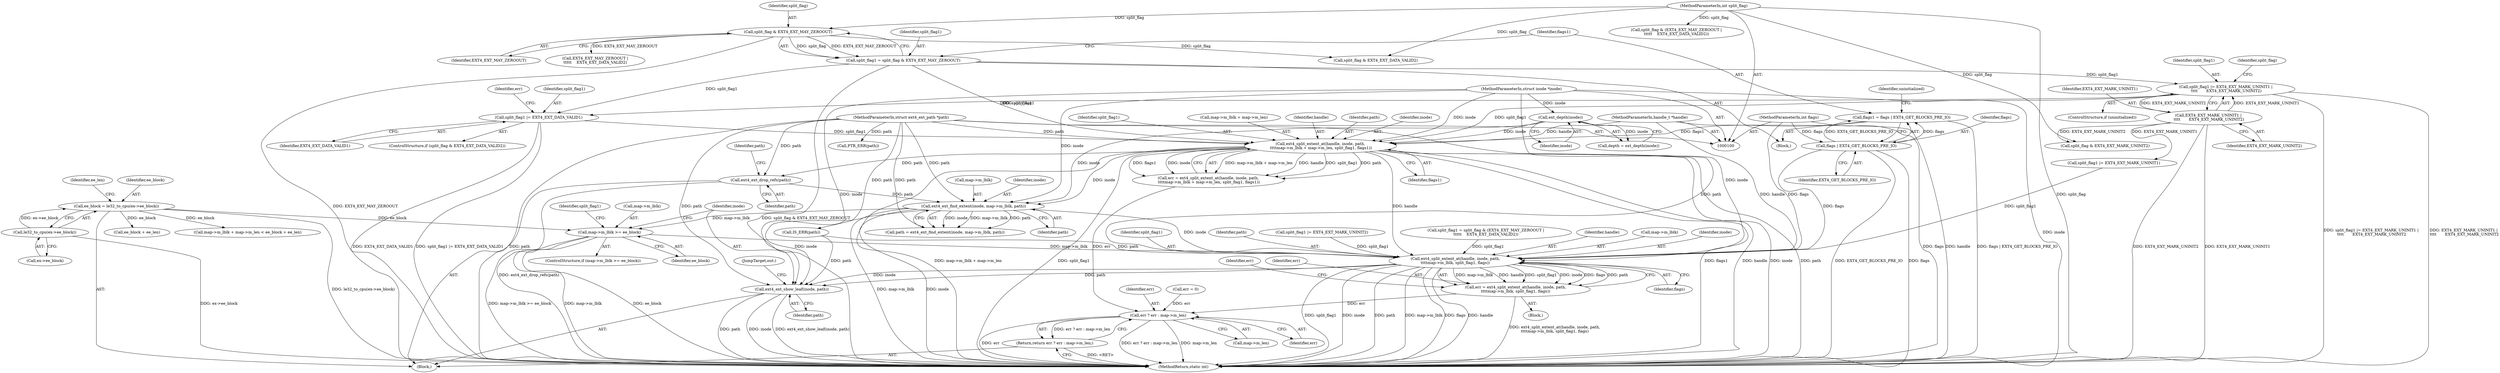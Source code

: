 digraph "0_linux_dee1f973ca341c266229faa5a1a5bb268bed3531_1@pointer" {
"1000216" [label="(Call,map->m_lblk >= ee_block)"];
"1000203" [label="(Call,ext4_ext_find_extent(inode, map->m_lblk, path))"];
"1000183" [label="(Call,ext4_split_extent_at(handle, inode, path,\n \t\t\t\tmap->m_lblk + map->m_len, split_flag1, flags1))"];
"1000101" [label="(MethodParameterIn,handle_t *handle)"];
"1000121" [label="(Call,ext_depth(inode))"];
"1000102" [label="(MethodParameterIn,struct inode *inode)"];
"1000103" [label="(MethodParameterIn,struct ext4_ext_path *path)"];
"1000178" [label="(Call,split_flag1 |= EXT4_EXT_DATA_VALID1)"];
"1000157" [label="(Call,split_flag1 = split_flag & EXT4_EXT_MAY_ZEROOUT)"];
"1000159" [label="(Call,split_flag & EXT4_EXT_MAY_ZEROOUT)"];
"1000105" [label="(MethodParameterIn,int split_flag)"];
"1000169" [label="(Call,split_flag1 |= EXT4_EXT_MARK_UNINIT1 |\n \t\t\t\t       EXT4_EXT_MARK_UNINIT2)"];
"1000171" [label="(Call,EXT4_EXT_MARK_UNINIT1 |\n \t\t\t\t       EXT4_EXT_MARK_UNINIT2)"];
"1000162" [label="(Call,flags1 = flags | EXT4_GET_BLOCKS_PRE_IO)"];
"1000164" [label="(Call,flags | EXT4_GET_BLOCKS_PRE_IO)"];
"1000106" [label="(MethodParameterIn,int flags)"];
"1000199" [label="(Call,ext4_ext_drop_refs(path))"];
"1000130" [label="(Call,ee_block = le32_to_cpu(ex->ee_block))"];
"1000132" [label="(Call,le32_to_cpu(ex->ee_block))"];
"1000243" [label="(Call,ext4_split_extent_at(handle, inode, path,\n\t\t\t\tmap->m_lblk, split_flag1, flags))"];
"1000241" [label="(Call,err = ext4_split_extent_at(handle, inode, path,\n\t\t\t\tmap->m_lblk, split_flag1, flags))"];
"1000260" [label="(Call,err ? err : map->m_len)"];
"1000259" [label="(Return,return err ? err : map->m_len;)"];
"1000255" [label="(Call,ext4_ext_show_leaf(inode, path))"];
"1000199" [label="(Call,ext4_ext_drop_refs(path))"];
"1000243" [label="(Call,ext4_split_extent_at(handle, inode, path,\n\t\t\t\tmap->m_lblk, split_flag1, flags))"];
"1000235" [label="(Call,split_flag & EXT4_EXT_MARK_UNINIT2)"];
"1000180" [label="(Identifier,EXT4_EXT_DATA_VALID1)"];
"1000137" [label="(Identifier,ee_len)"];
"1000176" [label="(Identifier,split_flag)"];
"1000187" [label="(Call,map->m_lblk + map->m_len)"];
"1000131" [label="(Identifier,ee_block)"];
"1000175" [label="(Call,split_flag & EXT4_EXT_DATA_VALID2)"];
"1000161" [label="(Identifier,EXT4_EXT_MAY_ZEROOUT)"];
"1000158" [label="(Identifier,split_flag1)"];
"1000122" [label="(Identifier,inode)"];
"1000103" [label="(MethodParameterIn,struct ext4_ext_path *path)"];
"1000162" [label="(Call,flags1 = flags | EXT4_GET_BLOCKS_PRE_IO)"];
"1000153" [label="(Call,ee_block + ee_len)"];
"1000226" [label="(Call,EXT4_EXT_MAY_ZEROOUT |\n\t\t\t\t\t    EXT4_EXT_DATA_VALID2)"];
"1000102" [label="(MethodParameterIn,struct inode *inode)"];
"1000204" [label="(Identifier,inode)"];
"1000101" [label="(MethodParameterIn,handle_t *handle)"];
"1000182" [label="(Identifier,err)"];
"1000179" [label="(Identifier,split_flag1)"];
"1000266" [label="(MethodReturn,static int)"];
"1000205" [label="(Call,map->m_lblk)"];
"1000174" [label="(ControlStructure,if (split_flag & EXT4_EXT_DATA_VALID2))"];
"1000256" [label="(Identifier,inode)"];
"1000253" [label="(Identifier,err)"];
"1000178" [label="(Call,split_flag1 |= EXT4_EXT_DATA_VALID1)"];
"1000255" [label="(Call,ext4_ext_show_leaf(inode, path))"];
"1000173" [label="(Identifier,EXT4_EXT_MARK_UNINIT2)"];
"1000216" [label="(Call,map->m_lblk >= ee_block)"];
"1000159" [label="(Call,split_flag & EXT4_EXT_MAY_ZEROOUT)"];
"1000200" [label="(Identifier,path)"];
"1000165" [label="(Identifier,flags)"];
"1000246" [label="(Identifier,path)"];
"1000238" [label="(Call,split_flag1 |= EXT4_EXT_MARK_UNINIT2)"];
"1000224" [label="(Call,split_flag & (EXT4_EXT_MAY_ZEROOUT |\n\t\t\t\t\t    EXT4_EXT_DATA_VALID2))"];
"1000222" [label="(Call,split_flag1 = split_flag & (EXT4_EXT_MAY_ZEROOUT |\n\t\t\t\t\t    EXT4_EXT_DATA_VALID2))"];
"1000172" [label="(Identifier,EXT4_EXT_MARK_UNINIT1)"];
"1000217" [label="(Call,map->m_lblk)"];
"1000231" [label="(Call,split_flag1 |= EXT4_EXT_MARK_UNINIT1)"];
"1000259" [label="(Return,return err ? err : map->m_len;)"];
"1000201" [label="(Call,path = ext4_ext_find_extent(inode, map->m_lblk, path))"];
"1000169" [label="(Call,split_flag1 |= EXT4_EXT_MARK_UNINIT1 |\n \t\t\t\t       EXT4_EXT_MARK_UNINIT2)"];
"1000164" [label="(Call,flags | EXT4_GET_BLOCKS_PRE_IO)"];
"1000160" [label="(Identifier,split_flag)"];
"1000132" [label="(Call,le32_to_cpu(ex->ee_block))"];
"1000105" [label="(MethodParameterIn,int split_flag)"];
"1000130" [label="(Call,ee_block = le32_to_cpu(ex->ee_block))"];
"1000184" [label="(Identifier,handle)"];
"1000244" [label="(Identifier,handle)"];
"1000106" [label="(MethodParameterIn,int flags)"];
"1000221" [label="(Block,)"];
"1000166" [label="(Identifier,EXT4_GET_BLOCKS_PRE_IO)"];
"1000133" [label="(Call,ex->ee_block)"];
"1000113" [label="(Call,err = 0)"];
"1000186" [label="(Identifier,path)"];
"1000208" [label="(Identifier,path)"];
"1000156" [label="(Block,)"];
"1000257" [label="(Identifier,path)"];
"1000263" [label="(Call,map->m_len)"];
"1000241" [label="(Call,err = ext4_split_extent_at(handle, inode, path,\n\t\t\t\tmap->m_lblk, split_flag1, flags))"];
"1000183" [label="(Call,ext4_split_extent_at(handle, inode, path,\n \t\t\t\tmap->m_lblk + map->m_len, split_flag1, flags1))"];
"1000195" [label="(Identifier,flags1)"];
"1000210" [label="(Call,IS_ERR(path))"];
"1000107" [label="(Block,)"];
"1000185" [label="(Identifier,inode)"];
"1000203" [label="(Call,ext4_ext_find_extent(inode, map->m_lblk, path))"];
"1000171" [label="(Call,EXT4_EXT_MARK_UNINIT1 |\n \t\t\t\t       EXT4_EXT_MARK_UNINIT2)"];
"1000202" [label="(Identifier,path)"];
"1000247" [label="(Call,map->m_lblk)"];
"1000220" [label="(Identifier,ee_block)"];
"1000170" [label="(Identifier,split_flag1)"];
"1000145" [label="(Call,map->m_lblk + map->m_len < ee_block + ee_len)"];
"1000163" [label="(Identifier,flags1)"];
"1000223" [label="(Identifier,split_flag1)"];
"1000157" [label="(Call,split_flag1 = split_flag & EXT4_EXT_MAY_ZEROOUT)"];
"1000242" [label="(Identifier,err)"];
"1000167" [label="(ControlStructure,if (uninitialized))"];
"1000251" [label="(Identifier,flags)"];
"1000194" [label="(Identifier,split_flag1)"];
"1000119" [label="(Call,depth = ext_depth(inode))"];
"1000213" [label="(Call,PTR_ERR(path))"];
"1000258" [label="(JumpTarget,out:)"];
"1000260" [label="(Call,err ? err : map->m_len)"];
"1000168" [label="(Identifier,uninitialized)"];
"1000262" [label="(Identifier,err)"];
"1000181" [label="(Call,err = ext4_split_extent_at(handle, inode, path,\n \t\t\t\tmap->m_lblk + map->m_len, split_flag1, flags1))"];
"1000261" [label="(Identifier,err)"];
"1000245" [label="(Identifier,inode)"];
"1000250" [label="(Identifier,split_flag1)"];
"1000215" [label="(ControlStructure,if (map->m_lblk >= ee_block))"];
"1000121" [label="(Call,ext_depth(inode))"];
"1000216" -> "1000215"  [label="AST: "];
"1000216" -> "1000220"  [label="CFG: "];
"1000217" -> "1000216"  [label="AST: "];
"1000220" -> "1000216"  [label="AST: "];
"1000223" -> "1000216"  [label="CFG: "];
"1000256" -> "1000216"  [label="CFG: "];
"1000216" -> "1000266"  [label="DDG: map->m_lblk >= ee_block"];
"1000216" -> "1000266"  [label="DDG: map->m_lblk"];
"1000216" -> "1000266"  [label="DDG: ee_block"];
"1000203" -> "1000216"  [label="DDG: map->m_lblk"];
"1000130" -> "1000216"  [label="DDG: ee_block"];
"1000216" -> "1000243"  [label="DDG: map->m_lblk"];
"1000203" -> "1000201"  [label="AST: "];
"1000203" -> "1000208"  [label="CFG: "];
"1000204" -> "1000203"  [label="AST: "];
"1000205" -> "1000203"  [label="AST: "];
"1000208" -> "1000203"  [label="AST: "];
"1000201" -> "1000203"  [label="CFG: "];
"1000203" -> "1000266"  [label="DDG: map->m_lblk"];
"1000203" -> "1000266"  [label="DDG: inode"];
"1000203" -> "1000201"  [label="DDG: inode"];
"1000203" -> "1000201"  [label="DDG: map->m_lblk"];
"1000203" -> "1000201"  [label="DDG: path"];
"1000183" -> "1000203"  [label="DDG: inode"];
"1000121" -> "1000203"  [label="DDG: inode"];
"1000102" -> "1000203"  [label="DDG: inode"];
"1000199" -> "1000203"  [label="DDG: path"];
"1000103" -> "1000203"  [label="DDG: path"];
"1000203" -> "1000243"  [label="DDG: inode"];
"1000203" -> "1000255"  [label="DDG: inode"];
"1000183" -> "1000181"  [label="AST: "];
"1000183" -> "1000195"  [label="CFG: "];
"1000184" -> "1000183"  [label="AST: "];
"1000185" -> "1000183"  [label="AST: "];
"1000186" -> "1000183"  [label="AST: "];
"1000187" -> "1000183"  [label="AST: "];
"1000194" -> "1000183"  [label="AST: "];
"1000195" -> "1000183"  [label="AST: "];
"1000181" -> "1000183"  [label="CFG: "];
"1000183" -> "1000266"  [label="DDG: inode"];
"1000183" -> "1000266"  [label="DDG: path"];
"1000183" -> "1000266"  [label="DDG: map->m_lblk + map->m_len"];
"1000183" -> "1000266"  [label="DDG: split_flag1"];
"1000183" -> "1000266"  [label="DDG: flags1"];
"1000183" -> "1000266"  [label="DDG: handle"];
"1000183" -> "1000181"  [label="DDG: map->m_lblk + map->m_len"];
"1000183" -> "1000181"  [label="DDG: handle"];
"1000183" -> "1000181"  [label="DDG: split_flag1"];
"1000183" -> "1000181"  [label="DDG: path"];
"1000183" -> "1000181"  [label="DDG: flags1"];
"1000183" -> "1000181"  [label="DDG: inode"];
"1000101" -> "1000183"  [label="DDG: handle"];
"1000121" -> "1000183"  [label="DDG: inode"];
"1000102" -> "1000183"  [label="DDG: inode"];
"1000103" -> "1000183"  [label="DDG: path"];
"1000178" -> "1000183"  [label="DDG: split_flag1"];
"1000157" -> "1000183"  [label="DDG: split_flag1"];
"1000169" -> "1000183"  [label="DDG: split_flag1"];
"1000162" -> "1000183"  [label="DDG: flags1"];
"1000183" -> "1000199"  [label="DDG: path"];
"1000183" -> "1000243"  [label="DDG: handle"];
"1000101" -> "1000100"  [label="AST: "];
"1000101" -> "1000266"  [label="DDG: handle"];
"1000101" -> "1000243"  [label="DDG: handle"];
"1000121" -> "1000119"  [label="AST: "];
"1000121" -> "1000122"  [label="CFG: "];
"1000122" -> "1000121"  [label="AST: "];
"1000119" -> "1000121"  [label="CFG: "];
"1000121" -> "1000119"  [label="DDG: inode"];
"1000102" -> "1000121"  [label="DDG: inode"];
"1000102" -> "1000100"  [label="AST: "];
"1000102" -> "1000266"  [label="DDG: inode"];
"1000102" -> "1000243"  [label="DDG: inode"];
"1000102" -> "1000255"  [label="DDG: inode"];
"1000103" -> "1000100"  [label="AST: "];
"1000103" -> "1000266"  [label="DDG: path"];
"1000103" -> "1000199"  [label="DDG: path"];
"1000103" -> "1000201"  [label="DDG: path"];
"1000103" -> "1000210"  [label="DDG: path"];
"1000103" -> "1000213"  [label="DDG: path"];
"1000103" -> "1000243"  [label="DDG: path"];
"1000103" -> "1000255"  [label="DDG: path"];
"1000178" -> "1000174"  [label="AST: "];
"1000178" -> "1000180"  [label="CFG: "];
"1000179" -> "1000178"  [label="AST: "];
"1000180" -> "1000178"  [label="AST: "];
"1000182" -> "1000178"  [label="CFG: "];
"1000178" -> "1000266"  [label="DDG: split_flag1 |= EXT4_EXT_DATA_VALID1"];
"1000178" -> "1000266"  [label="DDG: EXT4_EXT_DATA_VALID1"];
"1000157" -> "1000178"  [label="DDG: split_flag1"];
"1000169" -> "1000178"  [label="DDG: split_flag1"];
"1000157" -> "1000156"  [label="AST: "];
"1000157" -> "1000159"  [label="CFG: "];
"1000158" -> "1000157"  [label="AST: "];
"1000159" -> "1000157"  [label="AST: "];
"1000163" -> "1000157"  [label="CFG: "];
"1000157" -> "1000266"  [label="DDG: split_flag & EXT4_EXT_MAY_ZEROOUT"];
"1000159" -> "1000157"  [label="DDG: split_flag"];
"1000159" -> "1000157"  [label="DDG: EXT4_EXT_MAY_ZEROOUT"];
"1000157" -> "1000169"  [label="DDG: split_flag1"];
"1000159" -> "1000161"  [label="CFG: "];
"1000160" -> "1000159"  [label="AST: "];
"1000161" -> "1000159"  [label="AST: "];
"1000159" -> "1000266"  [label="DDG: EXT4_EXT_MAY_ZEROOUT"];
"1000105" -> "1000159"  [label="DDG: split_flag"];
"1000159" -> "1000175"  [label="DDG: split_flag"];
"1000159" -> "1000226"  [label="DDG: EXT4_EXT_MAY_ZEROOUT"];
"1000105" -> "1000100"  [label="AST: "];
"1000105" -> "1000266"  [label="DDG: split_flag"];
"1000105" -> "1000175"  [label="DDG: split_flag"];
"1000105" -> "1000224"  [label="DDG: split_flag"];
"1000105" -> "1000235"  [label="DDG: split_flag"];
"1000169" -> "1000167"  [label="AST: "];
"1000169" -> "1000171"  [label="CFG: "];
"1000170" -> "1000169"  [label="AST: "];
"1000171" -> "1000169"  [label="AST: "];
"1000176" -> "1000169"  [label="CFG: "];
"1000169" -> "1000266"  [label="DDG: split_flag1 |= EXT4_EXT_MARK_UNINIT1 |\n \t\t\t\t       EXT4_EXT_MARK_UNINIT2"];
"1000169" -> "1000266"  [label="DDG: EXT4_EXT_MARK_UNINIT1 |\n \t\t\t\t       EXT4_EXT_MARK_UNINIT2"];
"1000171" -> "1000169"  [label="DDG: EXT4_EXT_MARK_UNINIT1"];
"1000171" -> "1000169"  [label="DDG: EXT4_EXT_MARK_UNINIT2"];
"1000171" -> "1000173"  [label="CFG: "];
"1000172" -> "1000171"  [label="AST: "];
"1000173" -> "1000171"  [label="AST: "];
"1000171" -> "1000266"  [label="DDG: EXT4_EXT_MARK_UNINIT1"];
"1000171" -> "1000266"  [label="DDG: EXT4_EXT_MARK_UNINIT2"];
"1000171" -> "1000231"  [label="DDG: EXT4_EXT_MARK_UNINIT1"];
"1000171" -> "1000235"  [label="DDG: EXT4_EXT_MARK_UNINIT2"];
"1000162" -> "1000156"  [label="AST: "];
"1000162" -> "1000164"  [label="CFG: "];
"1000163" -> "1000162"  [label="AST: "];
"1000164" -> "1000162"  [label="AST: "];
"1000168" -> "1000162"  [label="CFG: "];
"1000162" -> "1000266"  [label="DDG: flags | EXT4_GET_BLOCKS_PRE_IO"];
"1000164" -> "1000162"  [label="DDG: flags"];
"1000164" -> "1000162"  [label="DDG: EXT4_GET_BLOCKS_PRE_IO"];
"1000164" -> "1000166"  [label="CFG: "];
"1000165" -> "1000164"  [label="AST: "];
"1000166" -> "1000164"  [label="AST: "];
"1000164" -> "1000266"  [label="DDG: EXT4_GET_BLOCKS_PRE_IO"];
"1000164" -> "1000266"  [label="DDG: flags"];
"1000106" -> "1000164"  [label="DDG: flags"];
"1000164" -> "1000243"  [label="DDG: flags"];
"1000106" -> "1000100"  [label="AST: "];
"1000106" -> "1000266"  [label="DDG: flags"];
"1000106" -> "1000243"  [label="DDG: flags"];
"1000199" -> "1000107"  [label="AST: "];
"1000199" -> "1000200"  [label="CFG: "];
"1000200" -> "1000199"  [label="AST: "];
"1000202" -> "1000199"  [label="CFG: "];
"1000199" -> "1000266"  [label="DDG: ext4_ext_drop_refs(path)"];
"1000130" -> "1000107"  [label="AST: "];
"1000130" -> "1000132"  [label="CFG: "];
"1000131" -> "1000130"  [label="AST: "];
"1000132" -> "1000130"  [label="AST: "];
"1000137" -> "1000130"  [label="CFG: "];
"1000130" -> "1000266"  [label="DDG: le32_to_cpu(ex->ee_block)"];
"1000132" -> "1000130"  [label="DDG: ex->ee_block"];
"1000130" -> "1000145"  [label="DDG: ee_block"];
"1000130" -> "1000153"  [label="DDG: ee_block"];
"1000132" -> "1000133"  [label="CFG: "];
"1000133" -> "1000132"  [label="AST: "];
"1000132" -> "1000266"  [label="DDG: ex->ee_block"];
"1000243" -> "1000241"  [label="AST: "];
"1000243" -> "1000251"  [label="CFG: "];
"1000244" -> "1000243"  [label="AST: "];
"1000245" -> "1000243"  [label="AST: "];
"1000246" -> "1000243"  [label="AST: "];
"1000247" -> "1000243"  [label="AST: "];
"1000250" -> "1000243"  [label="AST: "];
"1000251" -> "1000243"  [label="AST: "];
"1000241" -> "1000243"  [label="CFG: "];
"1000243" -> "1000266"  [label="DDG: flags"];
"1000243" -> "1000266"  [label="DDG: handle"];
"1000243" -> "1000266"  [label="DDG: split_flag1"];
"1000243" -> "1000266"  [label="DDG: inode"];
"1000243" -> "1000266"  [label="DDG: path"];
"1000243" -> "1000266"  [label="DDG: map->m_lblk"];
"1000243" -> "1000241"  [label="DDG: map->m_lblk"];
"1000243" -> "1000241"  [label="DDG: handle"];
"1000243" -> "1000241"  [label="DDG: split_flag1"];
"1000243" -> "1000241"  [label="DDG: inode"];
"1000243" -> "1000241"  [label="DDG: flags"];
"1000243" -> "1000241"  [label="DDG: path"];
"1000210" -> "1000243"  [label="DDG: path"];
"1000222" -> "1000243"  [label="DDG: split_flag1"];
"1000238" -> "1000243"  [label="DDG: split_flag1"];
"1000231" -> "1000243"  [label="DDG: split_flag1"];
"1000243" -> "1000255"  [label="DDG: inode"];
"1000243" -> "1000255"  [label="DDG: path"];
"1000241" -> "1000221"  [label="AST: "];
"1000242" -> "1000241"  [label="AST: "];
"1000253" -> "1000241"  [label="CFG: "];
"1000241" -> "1000266"  [label="DDG: ext4_split_extent_at(handle, inode, path,\n\t\t\t\tmap->m_lblk, split_flag1, flags)"];
"1000241" -> "1000260"  [label="DDG: err"];
"1000260" -> "1000259"  [label="AST: "];
"1000260" -> "1000262"  [label="CFG: "];
"1000260" -> "1000263"  [label="CFG: "];
"1000261" -> "1000260"  [label="AST: "];
"1000262" -> "1000260"  [label="AST: "];
"1000263" -> "1000260"  [label="AST: "];
"1000259" -> "1000260"  [label="CFG: "];
"1000260" -> "1000266"  [label="DDG: err ? err : map->m_len"];
"1000260" -> "1000266"  [label="DDG: map->m_len"];
"1000260" -> "1000266"  [label="DDG: err"];
"1000260" -> "1000259"  [label="DDG: err ? err : map->m_len"];
"1000181" -> "1000260"  [label="DDG: err"];
"1000113" -> "1000260"  [label="DDG: err"];
"1000259" -> "1000107"  [label="AST: "];
"1000266" -> "1000259"  [label="CFG: "];
"1000259" -> "1000266"  [label="DDG: <RET>"];
"1000255" -> "1000107"  [label="AST: "];
"1000255" -> "1000257"  [label="CFG: "];
"1000256" -> "1000255"  [label="AST: "];
"1000257" -> "1000255"  [label="AST: "];
"1000258" -> "1000255"  [label="CFG: "];
"1000255" -> "1000266"  [label="DDG: ext4_ext_show_leaf(inode, path)"];
"1000255" -> "1000266"  [label="DDG: path"];
"1000255" -> "1000266"  [label="DDG: inode"];
"1000210" -> "1000255"  [label="DDG: path"];
}

